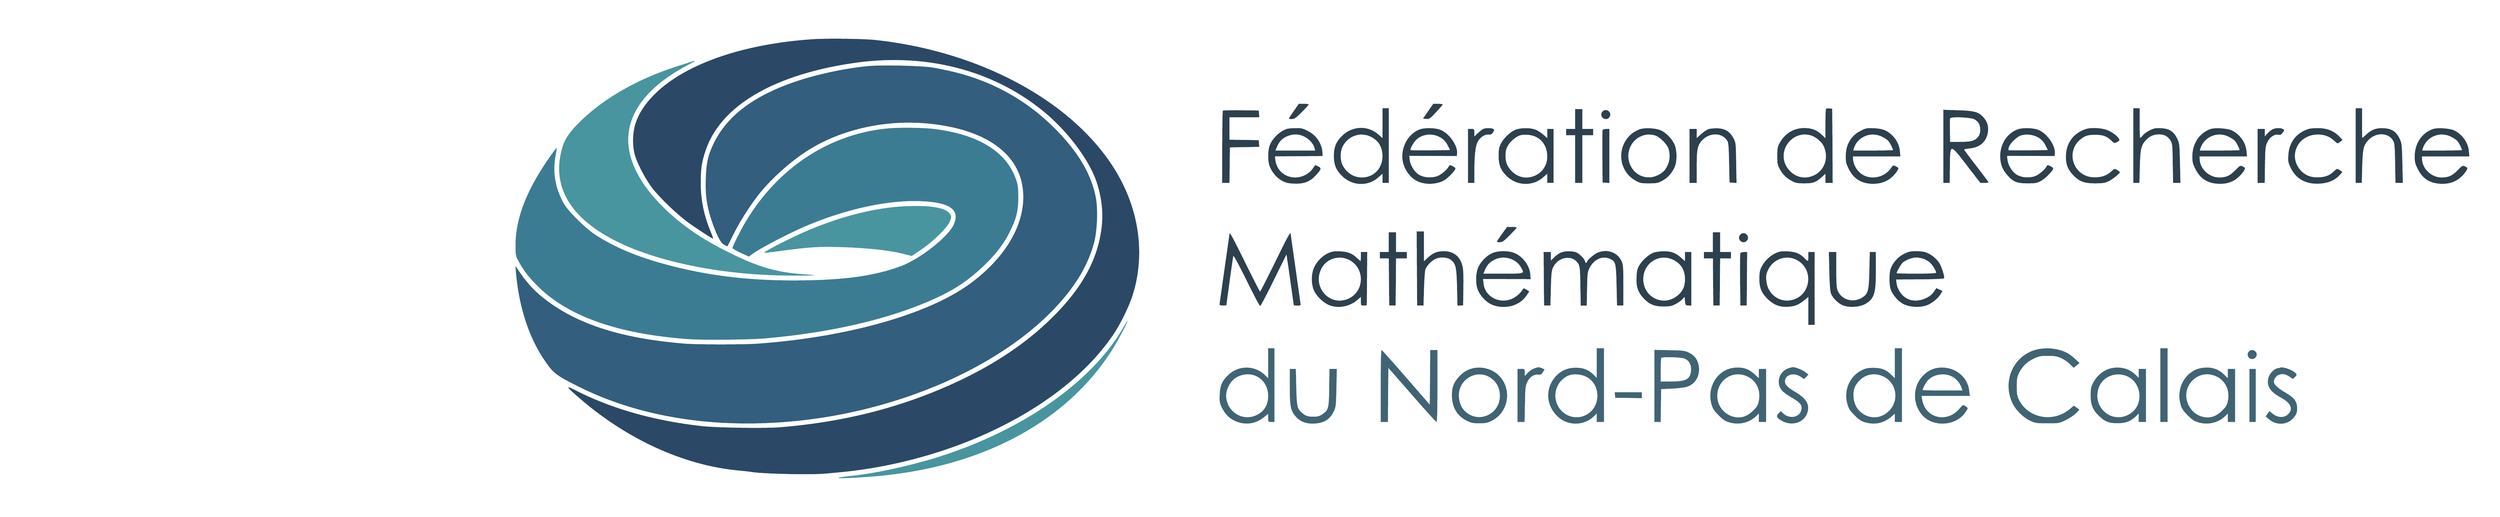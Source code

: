 % auteur du logo : Mathias Rousset
% version tikz : Kroum Tzanev
% date : 13 décembre 2015
\usetikzlibrary{svg.path}

%couleur du logo
\definecolor{logo1}{RGB}{72,149,159}
\definecolor{logo2}{RGB}{60,124,147}
\definecolor{logo3}{RGB}{51,94,125}
\definecolor{logo4}{RGB}{43,73,102}
% couleurs du texte
\definecolor{texte1}{RGB}{45,64,78}
\definecolor{texte2}{RGB}{64,100,116}

\begin{tikzpicture}[x=1pt,y=1pt]
  % logo size 2220x555 (rapport 4:1)
  \path (-20,-27.5) rectangle (2200,527.5);
  % Logo
  \begin{scope}
    \fill[logo1] svg{M202.0 469.0 c-1.4 -.4 -9.6 -3.1 -18.3 -5.9 -40.8 -13.3 -76.3 -33.2 -102.4 -57.5 -13.1 -12.3 -19.8 -21.2 -22.8 -30.6 -13.2 -42.1 5.9 -77.8 55.8 -104.0 46.3 -24.4 119.9 -39.6 194.7 -40.1 28.7 -.2 35.6 .2 20.1 1.2 -33.6 2.1 -54.5 8.3 -91.1 27.0 -28.0 14.3 -49.7 29.6 -68.5 48.4 -32.7 32.6 -44.9 65.6 -35.0 95.0 7.8 23.4 28.7 44.4 61.7 62.0 9.9 5.2 11.2 6.3 5.8 4.5z};
    \fill[logo4] svg{M337.0 493.9 c-78.0 -5.1 -142.6 -27.5 -176.6 -61.4 -10.4 -10.4 -17.1 -20.6 -21.0 -32.0 -3.3 -9.8 -3.8 -24.1 -1.1 -34.5 2.4 -9.4 11.6 -27.1 19.0 -37.0 8.6 -11.3 27.7 -29.7 40.7 -39.2 9.6 -6.9 26.3 -17.8 27.4 -17.8 .3 .0 -.9 3.3 -2.5 7.2 -7.9 19.3 -11.3 36.1 -11.2 55.8 .0 15.4 1.3 23.2 5.8 36.1 17.1 49.2 76.0 83.6 165.0 96.4 79.9 11.5 155.4 -8.3 211.6 -55.3 23.9 -20.0 45.9 -48.6 55.3 -71.8 6.7 -16.5 9.7 -36.9 7.8 -54.1 -3.8 -36.0 -20.7 -67.7 -53.7 -100.8 -34.7 -34.8 -79.6 -62.9 -136.5 -85.5 -51.7 -20.5 -106.8 -33.0 -167.0 -37.9 -17.0 -1.4 -70.8 -.6 -87.5 1.3 -52.0 5.9 -97.7 18.7 -137.6 38.6 -14.3 7.2 -14.1 6.6 2.6 -7.9 52.8 -45.7 115.8 -74.4 176.0 -80.1 6.1 -.6 12.1 -1.2 13.5 -1.5 12.2 -2.2 66.1 -3.5 82.7 -2.0 21.8 1.9 30.4 2.9 42.3 4.6 120.7 18.0 228.8 76.5 278.5 150.9 7.2 10.8 16.6 29.9 20.4 41.5 13.5 40.8 9.4 86.6 -11.5 127.5 -42.0 82.6 -150.6 145.0 -274.9 158.1 -13.2 1.3 -51.7 1.8 -67.5 .8z};
    \fill[logo3] svg{M398.4 464.0 c-24.4 -2.2 -55.5 -8.7 -79.3 -16.6 -47.5 -15.8 -77.7 -38.3 -92.7 -68.9 -6.6 -13.6 -8.6 -22.2 -9.1 -40.5 -.6 -18.2 1.3 -31.0 7.3 -48.2 5.3 -15.2 9.5 -23.0 13.5 -24.9 l3.3 -1.5 6.7 13.5 c7.3 14.7 18.9 32.8 29.2 45.7 14.6 18.0 37.2 37.8 56.2 49.3 37.1 22.4 84.7 32.6 131.0 28.1 67.0 -6.5 105.5 -36.3 105.5 -81.7 .0 -33.5 -21.0 -68.1 -58.2 -95.8 -46.1 -34.4 -136.3 -60.1 -236.8 -67.4 -15.1 -1.1 -67.6 -1.1 -81.0 .0 -63.5 5.2 -109.8 18.6 -144.5 41.7 -17.1 11.4 -27.7 21.6 -38.5 37.2 l-5.1 7.5 .6 -7.5 c3.3 -37.7 14.1 -71.1 31.1 -96.5 10.3 -15.4 13.0 -17.4 39.3 -30.6 69.1 -34.3 153.7 -47.2 244.9 -37.4 111.1 12.0 217.9 58.5 279.8 121.6 25.0 25.6 40.1 50.2 47.1 76.8 3.4 13.0 4.3 36.4 1.9 49.4 -4.9 26.0 -19.3 50.6 -44.9 76.5 -31.1 31.5 -68.7 52.8 -112.7 63.6 -8.0 1.9 -19.2 4.3 -25.0 5.1 -12.2 1.9 -55.4 2.8 -69.6 1.5z};
    \fill[logo2] svg{M422.0 394.8 c-64.6 -5.3 -122.0 -41.8 -158.4 -100.8 -6.1 -9.7 -16.6 -30.4 -16.6 -32.5 .0 -.6 4.1 -3.0 9.1 -5.3 l9.1 -4.2 3.1 2.4 c9.5 7.0 41.7 23.8 62.3 32.5 44.5 18.6 91.1 28.5 126.9 26.7 31.9 -1.5 42.7 -9.8 35.0 -26.5 -6.4 -13.7 -38.3 -38.5 -59.3 -46.1 -28.5 -10.4 -61.1 -15.0 -109.7 -15.5 -51.7 -.6 -96.0 4.1 -140.0 15.0 -37.5 9.2 -65.9 20.7 -89.4 36.1 -10.4 6.9 -29.2 25.4 -34.0 33.6 -9.9 17.0 -13.2 35.6 -9.6 54.4 .8 4.3 1.3 7.9 1.1 8.1 -.1 .2 -2.8 -3.2 -5.8 -7.4 -26.8 -37.4 -39.8 -70.3 -39.8 -100.6 .0 -10.9 .1 -11.7 3.1 -17.3 5.8 -10.9 11.1 -17.8 21.8 -28.5 33.7 -33.6 89.8 -53.3 168.1 -58.8 15.3 -1.1 67.2 -.6 83.5 .8 72.8 6.4 136.0 20.9 185.5 42.7 24.5 10.8 40.7 21.5 58.3 38.4 13.3 12.8 22.1 24.2 28.6 37.5 7.5 15.0 9.5 23.4 9.5 38.5 .0 11.0 -.3 13.4 -2.7 20.3 -10.6 30.5 -41.9 49.7 -90.9 55.7 -11.9 1.4 -36.1 1.8 -48.8 .8z};
    \fill[logo1] svg{M435.7 307.8 c-38.8 -2.3 -84.3 -15.6 -128.1 -37.5 -16.4 -8.1 -25.8 -13.4 -25.3 -14.0 .3 -.2 7.2 .5 15.3 1.6 32.7 4.5 44.9 5.4 66.9 4.7 31.1 -.8 56.5 -3.5 73.3 -7.8 l8.3 -2.1 10.2 6.9 c13.5 9.1 29.7 25.1 32.2 31.8 1.7 4.3 1.7 5.1 .4 7.4 -4.3 7.7 -22.7 10.8 -53.2 9.0z};
    \fill[logo1] svg{M679.9 171.1 c-36.6 -62.2 -118.2 -117.3 -215.9 -145.6 -30.1 -8.6 -60.2 -14.8 -85.5 -17.6 -29.0 -3.1 -8.8 -3.4 26.8 -.4 119.7 10.2 214.3 61.3 265.0 143.3 5.5 8.9 16.1 29.2 15.5 29.7 -.2 .1 -2.8 -4.1 -5.9 -9.4z};
  \end{scope}
  % Fédératoin de Recherche Mathématique
  \begin{scope}[texte1]
    \fill svg{M1007.2 238.8 l.3 -41.2 3.5 .0 3.5 .0 .6 19.0 c.3 10.4 1.0 20.1 1.6 21.5 1.8 4.1 6.3 8.8 10.6 11.1 5.6 2.8 14.5 2.2 18.3 -1.3 4.9 -4.5 5.6 -7.8 6.2 -29.9 l.5 -20.5 3.1 .1 3.1 .1 .3 19.8 c.2 15.5 -.1 21.0 -1.3 25.1 -2.9 10.0 -10.0 15.4 -20.3 15.4 -7.4 .0 -12.0 -1.9 -17.8 -7.2 l-4.4 -4.1 .0 16.7 .0 16.6 -4.0 .0 -4.0 .0 .2 -41.2z};
    \fill svg{M1010.7 393.6 c-11.6 -4.2 -19.7 -16.6 -19.7 -30.2 .0 -12.0 8.2 -24.5 18.8 -28.4 8.4 -3.2 19.8 -2.5 27.3 1.7 4.7 2.6 12.9 11.2 12.9 13.5 .0 .4 -1.4 1.5 -3.2 2.4 -2.9 1.5 -3.2 1.5 -4.1 -.2 -2.3 -4.3 -9.5 -10.1 -14.0 -11.3 -6.7 -1.9 -14.7 -1.0 -19.6 2.2 -4.9 3.3 -9.2 10.3 -9.9 16.3 l-.5 4.5 26.4 -.1 26.4 -.1 .3 2.9 c.9 8.9 -9.4 23.2 -19.3 26.5 -5.8 2.0 -16.5 2.1 -21.8 .3z m23.1 -9.3 c3.3 -2.0 5.4 -4.4 7.5 -8.3 l2.8 -5.5 -21.7 -.3 c-11.9 -.1 -21.9 .0 -22.2 .3 -1.0 1.0 3.1 8.4 6.3 11.5 6.9 6.7 18.6 7.7 27.3 2.3z};
    \fill svg{M1019.7 413.8 l-5.7 -8.3 3.6 -.3 c3.4 -.3 4.1 .2 10.8 7.4 3.9 4.2 7.3 8.1 7.4 8.5 .2 .5 -2.1 .9 -5.0 .9 l-5.4 .0 -5.7 -8.2z};
    \fill svg{M1080.5 393.8 c-1.1 -.6 -3.7 -2.7 -5.7 -4.6 l-3.8 -3.6 .0 4.2 c.0 4.1 -.1 4.2 -3.5 4.2 l-3.5 .0 .0 -30.0 .0 -30.0 3.5 .0 3.5 .0 .0 13.8 c.1 17.3 1.2 27.1 3.7 31.9 2.6 5.0 7.8 8.5 12.1 8.1 2.7 -.2 3.6 .2 5.0 2.5 1.5 2.4 1.5 2.9 .2 3.7 -2.0 1.3 -9.0 1.2 -11.5 -.2z};
    \fill svg{M1090.5 255.6 c-5.9 -2.8 -11.4 -8.3 -14.7 -14.6 -3.1 -6.0 -3.7 -17.7 -1.3 -24.9 2.4 -7.4 10.1 -15.4 17.1 -18.0 13.9 -5.2 29.9 -.7 37.4 10.7 l3.0 4.5 -3.2 1.9 c-2.9 1.8 -3.2 1.8 -4.0 .3 -2.4 -4.2 -7.2 -8.4 -12.0 -10.5 -14.2 -6.1 -30.2 2.5 -31.6 17.1 l-.5 5.0 26.4 -.1 26.4 -.1 -.3 4.8 c-.5 10.2 -9.1 21.4 -18.9 24.7 -7.1 2.4 -17.7 2.1 -23.8 -.8z m24.9 -8.0 c2.8 -1.6 5.6 -4.4 7.1 -7.0 4.6 -7.9 5.4 -7.6 -19.5 -7.6 l-22.0 .0 1.5 3.6 c2.5 6.0 5.3 9.1 10.8 11.9 6.8 3.5 15.3 3.1 22.1 -.9z};
    \fill svg{M1101.7 277.1 c-3.1 -4.4 -5.7 -8.2 -5.7 -8.5 .0 -.3 1.5 -.6 3.3 -.6 2.7 .0 4.5 1.2 11.0 7.8 4.2 4.2 7.7 8.1 7.7 8.5 .0 .4 -2.4 .7 -5.3 .7 l-5.3 .0 -5.7 -7.9z};
    \fill svg{M1117.3 393.3 c-5.8 -2.0 -13.6 -9.3 -16.7 -15.5 -2.2 -4.4 -2.6 -6.6 -2.6 -13.8 .0 -10.6 2.6 -16.7 10.1 -23.4 11.2 -10.1 28.1 -10.3 39.3 -.4 l4.6 4.0 .0 -5.1 .0 -5.1 3.5 .0 3.5 .0 .0 30.0 .0 30.0 -3.5 .0 -3.5 .0 .0 -5.1 .0 -5.1 -4.6 4.0 c-2.5 2.2 -6.6 4.8 -9.1 5.6 -5.7 2.0 -15.4 1.9 -21.0 -.1z m22.4 -8.2 c8.0 -4.1 12.3 -11.8 12.3 -22.2 -.1 -20.1 -24.3 -30.5 -38.8 -16.6 -5.4 5.2 -7.6 10.3 -7.6 17.7 .0 4.8 .6 7.6 2.2 10.7 2.5 4.8 8.5 10.1 13.3 12.0 4.6 1.7 13.7 1.0 18.6 -1.6z};
    \fill svg{M1167.0 256.4 c-1.9 -.8 -5.2 -3.1 -7.2 -5.2 l-3.8 -3.6 .0 4.7 .0 4.7 -4.0 .0 -4.0 .0 .2 -29.7 .3 -29.7 3.5 .0 3.5 .0 .5 19.5 c.5 17.6 .8 19.8 2.8 23.6 6.1 11.6 21.8 13.5 27.7 3.3 1.8 -3.2 2.0 -5.6 2.3 -25.0 l.4 -21.5 3.3 .0 3.3 .0 .4 18.5 c.3 17.3 .5 18.9 2.8 23.5 4.8 9.4 13.9 13.6 22.2 10.2 6.8 -2.9 7.2 -4.4 7.8 -29.6 l.5 -22.5 3.5 .0 3.5 .0 .0 22.5 c.0 20.8 -.2 22.7 -2.1 27.0 -4.4 9.5 -15.4 13.5 -25.9 9.5 -4.1 -1.6 -12.5 -8.8 -12.5 -10.7 .0 -.5 -.4 -.9 -1.0 -.9 -.5 .0 -1.0 .7 -1.0 1.5 .0 2.2 -6.1 8.6 -9.7 10.1 -4.3 1.8 -12.9 1.7 -17.3 -.2z};
    \fill svg{M1183.0 405.0 l.0 -11.0 -5.0 .0 -5.0 .0 .0 -3.5 .0 -3.5 5.0 .0 5.0 .0 .0 -26.5 .0 -26.5 4.0 .0 4.0 .0 .0 26.5 .0 26.5 6.0 .0 6.0 .0 .0 3.5 .0 3.5 -6.0 .0 -6.0 .0 .0 11.0 .0 11.0 -4.0 .0 -4.0 .0 .0 -11.0z};
    \fill svg{M1213.5 392.7 c-.3 -.7 -.4 -14.0 -.3 -29.7 l.3 -28.5 3.8 -.3 3.7 -.3 .0 30.0 .0 30.1 -3.5 .0 c-2.0 .0 -3.8 -.6 -4.0 -1.3z};
    \fill svg{M1254.7 393.6 c-25.0 -9.3 -27.9 -43.9 -4.7 -57.0 5.1 -2.9 6.2 -3.1 15.0 -3.1 8.7 .0 10.0 .3 14.9 3.0 5.9 3.3 10.0 7.7 13.3 14.5 3.2 6.5 3.1 19.6 -.1 26.2 -2.9 6.0 -8.7 12.1 -14.3 14.9 -5.4 2.8 -18.4 3.6 -24.1 1.5z m16.8 -6.7 c5.4 -1.5 13.9 -10.0 15.4 -15.4 1.6 -6.0 1.3 -12.5 -1.0 -17.5 -2.7 -6.0 -5.4 -8.8 -11.4 -11.6 -11.6 -5.5 -24.6 -.7 -30.1 11.0 -8.7 18.8 7.6 38.9 27.1 33.5z};
    \fill svg{M1270.3 256.4 c-5.3 -1.9 -12.6 -8.3 -16.0 -14.2 -2.2 -3.6 -2.8 -6.1 -3.1 -12.7 -.6 -10.5 1.4 -16.7 7.2 -23.2 6.7 -7.4 12.3 -9.8 22.6 -9.8 7.2 .0 9.2 .4 13.5 2.7 2.8 1.4 6.1 3.8 7.5 5.3 l2.5 2.7 .5 -4.8 c.5 -4.5 .6 -4.7 3.8 -4.8 l3.2 -.1 .0 29.8 .0 29.7 -3.5 .0 -3.5 .0 .0 -5.1 .0 -5.1 -4.1 3.7 c-6.2 5.5 -11.2 7.5 -19.4 7.4 -3.8 .0 -8.9 -.7 -11.2 -1.5z m21.2 -7.8 c9.0 -4.2 13.5 -11.4 13.5 -21.8 .0 -7.9 -2.4 -13.3 -7.9 -17.9 -15.6 -13.4 -38.5 -2.6 -38.5 18.1 .0 17.5 17.3 28.9 32.9 21.6z};
    \fill svg{M1331.2 393.8 c-1.9 -.6 -5.6 -3.1 -8.3 -5.6 l-4.9 -4.4 .0 5.1 .0 5.1 -4.0 .0 -4.0 .0 .0 -30.0 .0 -30.0 4.0 .0 4.0 .0 .0 17.6 c.0 19.4 .7 23.4 5.2 28.9 8.0 9.6 22.4 10.1 28.5 .8 1.6 -2.3 1.9 -5.7 2.3 -24.8 l.5 -22.0 3.8 -.3 3.9 -.3 -.4 22.3 c-.3 21.7 -.4 22.5 -2.9 27.3 -3.8 7.4 -9.2 10.9 -17.7 11.2 -3.7 .1 -8.2 -.3 -10.0 -.9z};
    \fill svg{M1336.0 268.0 l.0 -11.0 -5.0 .0 -5.0 .0 .0 -3.5 .0 -3.5 5.0 .0 5.0 .0 .2 -26.2 .3 -26.2 3.5 .0 3.5 .0 .3 26.2 .2 26.2 6.0 .0 6.0 .0 .0 3.5 .0 3.5 -6.0 .0 -6.0 .0 .0 11.0 .0 11.0 -4.0 .0 -4.0 .0 .0 -11.0z};
    \fill svg{M1366.5 255.7 c-.3 -.7 -.4 -14.0 -.3 -29.6 l.3 -28.5 3.5 .0 3.5 .0 .3 29.7 .2 29.7 -3.5 .0 c-2.0 .0 -3.8 -.6 -4.0 -1.3z};
    \fill svg{M1405.3 255.6 c-6.3 -3.0 -12.3 -9.0 -15.4 -15.4 -1.8 -3.6 -2.3 -6.5 -2.3 -12.7 -.1 -10.4 2.6 -16.6 10.0 -23.4 6.9 -6.3 13.2 -8.5 22.3 -7.9 7.3 .5 11.4 2.3 17.9 7.5 l4.2 3.4 .0 -15.5 .0 -15.6 3.5 .0 3.5 .0 .0 40.5 .0 40.5 -3.5 .0 -3.5 .0 .0 -5.0 c.0 -2.7 -.2 -5.0 -.5 -5.0 -.3 .0 -2.1 1.5 -3.9 3.3 -5.2 5.2 -10.0 7.1 -19.1 7.5 -6.8 .2 -8.8 -.1 -13.2 -2.2z m25.5 -8.3 c16.1 -9.9 14.3 -34.8 -2.9 -42.3 -15.2 -6.5 -31.3 3.6 -32.6 20.4 -.5 5.7 -.2 7.2 2.1 12.1 6.3 12.7 21.5 17.2 33.4 9.8z};
    \fill svg{M1461.7 416.4 c-.4 -.4 -.7 -7.9 -.7 -16.8 l.0 -16.0 -3.7 3.6 c-5.6 5.5 -11.5 7.8 -19.9 7.8 -11.8 .0 -21.7 -6.2 -27.6 -17.3 -1.9 -3.5 -2.3 -5.8 -2.3 -13.7 .0 -8.6 .3 -10.0 2.9 -14.8 3.3 -6.0 7.6 -10.1 13.9 -13.4 3.5 -1.9 5.8 -2.3 13.2 -2.3 10.0 .0 12.7 1.0 19.6 7.2 l3.9 3.5 .0 -5.1 .0 -5.1 4.0 .0 4.0 .0 -.2 41.3 -.3 41.2 -3.0 .3 c-1.7 .2 -3.4 .0 -3.8 -.4z m-16.6 -29.6 c4.6 -1.3 11.3 -6.8 13.4 -10.8 6.6 -12.8 2.2 -27.6 -9.9 -33.5 -10.7 -5.2 -22.4 -2.2 -29.5 7.6 -13.3 18.3 4.4 43.2 26.0 36.7z};
    \fill svg{M1465.3 236.3 c.2 -12.3 .9 -22.4 1.7 -24.8 1.7 -5.6 9.3 -12.8 15.3 -14.4 7.1 -2.0 17.5 -1.0 23.1 2.3 9.9 5.8 11.6 11.4 11.6 37.8 l.0 19.8 -3.4 .0 -3.3 .0 -.5 -20.2 c-.5 -22.9 -1.4 -26.2 -7.7 -30.3 -9.8 -6.3 -22.7 -3.0 -27.2 6.9 -1.6 3.5 -1.9 6.8 -1.9 23.9 l.0 19.7 -4.1 .0 -4.1 .0 .5 -20.7z};
    \fill svg{M1500.3 392.0 c-10.8 -5.4 -16.7 -15.3 -16.7 -28.0 -.1 -6.6 .4 -8.5 3.2 -14.3 5.6 -11.3 14.3 -16.7 27.2 -16.7 8.2 .0 15.0 2.4 20.4 7.1 4.0 3.5 7.6 8.4 7.6 10.3 .0 .3 -1.3 1.2 -2.9 2.0 -2.8 1.5 -2.9 1.5 -5.2 -1.9 -8.0 -11.7 -25.4 -14.1 -35.2 -4.7 -3.8 3.6 -6.7 9.4 -7.0 14.0 l-.2 3.7 26.4 .0 26.3 .0 -.5 5.6 c-.6 6.6 -3.4 12.5 -8.2 17.4 -5.8 5.8 -10.9 7.8 -20.5 8.3 -7.9 .3 -8.9 .2 -14.7 -2.8z m23.2 -6.4 c2.8 -1.3 6.0 -3.4 7.2 -4.7 1.9 -2.1 5.3 -8.7 5.3 -10.4 .0 -.3 -9.9 -.5 -22.1 -.5 l-22.0 .0 .6 2.3 c4.0 12.9 18.5 19.2 31.0 13.3z};
    \fill svg{M1548.2 254.9 c-6.6 -3.2 -12.3 -9.7 -14.8 -16.7 -1.7 -4.8 -1.7 -17.6 .0 -22.4 2.2 -6.3 8.1 -13.2 13.7 -16.3 6.8 -3.6 16.9 -4.5 25.1 -2.1 6.0 1.7 13.9 7.9 17.0 13.3 l1.7 3.0 -3.3 1.6 -3.4 1.6 -2.6 -3.9 c-5.1 -7.8 -17.9 -12.0 -27.1 -9.0 -7.7 2.5 -13.9 10.8 -14.7 19.5 l-.3 3.0 26.5 .2 c16.7 .1 26.6 .6 26.8 1.2 .7 2.2 -3.0 13.5 -5.8 17.6 -3.3 4.8 -9.5 9.5 -14.9 11.3 -1.9 .7 -6.6 1.2 -10.6 1.2 -6.0 .0 -8.2 -.5 -13.3 -3.1z m21.9 -5.4 c2.4 -.9 5.7 -2.8 7.2 -4.3 2.8 -2.7 6.7 -9.1 6.7 -11.2 .0 -.6 -7.4 -1.0 -22.0 -1.0 -12.1 .0 -22.0 .2 -22.0 .5 .0 1.4 5.0 10.2 6.7 11.7 3.1 2.9 10.6 5.8 14.9 5.8 2.3 .0 6.1 -.7 8.5 -1.5z};
    \fill svg{M1592.0 374.6 l.0 -40.6 3.5 .0 3.5 .0 .2 18.8 c.4 25.4 -.1 25.4 19.2 .3 l14.7 -19.1 4.4 .0 c2.5 .0 4.5 .3 4.5 .8 .0 .4 -6.1 8.5 -13.5 18.1 -7.4 9.6 -13.5 17.8 -13.5 18.1 .0 .4 2.6 1.0 5.8 1.3 11.2 1.0 18.3 6.8 20.4 16.8 1.4 6.9 -.1 12.5 -4.5 17.6 -5.5 6.2 -9.8 7.5 -28.3 8.1 l-16.4 .5 .0 -40.7z m34.7 30.1 c1.8 -1.0 3.9 -3.1 4.8 -4.7 2.2 -4.3 1.9 -11.2 -.6 -14.4 -3.8 -4.8 -7.3 -5.9 -19.9 -6.0 l-11.5 -.1 -.3 12.4 c-.1 6.9 .0 13.1 .3 13.9 .8 2.1 22.8 1.2 27.2 -1.1z};
    \fill svg{M1674.7 393.6 c-12.4 -4.5 -20.4 -17.6 -19.5 -32.0 .5 -8.1 2.9 -13.5 8.5 -19.7 6.2 -6.8 10.2 -8.4 21.8 -8.4 9.3 .0 10.4 .2 15.5 3.1 4.8 2.7 13.0 11.3 13.0 13.6 .0 .4 -1.4 1.5 -3.2 2.4 -2.9 1.5 -3.2 1.5 -4.1 -.2 -2.3 -4.3 -9.5 -10.1 -14.0 -11.3 -6.7 -1.9 -14.7 -1.0 -19.6 2.2 -4.9 3.3 -9.2 10.3 -9.9 16.3 l-.5 4.5 26.4 -.1 26.4 -.1 .3 2.9 c.9 8.9 -9.4 23.2 -19.3 26.5 -5.8 2.0 -16.5 2.1 -21.8 .3z m23.1 -9.3 c3.3 -2.0 5.4 -4.4 7.5 -8.3 l2.8 -5.5 -21.7 -.3 c-11.9 -.1 -21.9 -.1 -22.1 .2 -.2 .2 -.1 1.6 .3 3.0 1.0 4.0 8.4 11.5 12.9 13.2 6.0 2.2 14.6 1.2 20.3 -2.3z};
    \fill svg{M1751.0 394.1 c-13.7 -4.2 -22.1 -14.8 -22.8 -28.8 -.5 -9.6 1.6 -15.8 7.6 -22.2 7.0 -7.5 12.5 -9.6 24.7 -9.6 8.1 .0 10.9 .4 14.6 2.1 4.4 2.1 12.9 8.8 12.9 10.3 .0 .4 -1.3 1.4 -2.9 2.4 -2.9 1.7 -3.0 1.7 -6.2 -1.3 -4.9 -4.4 -9.7 -6.4 -17.0 -6.8 -27.0 -1.7 -36.8 32.8 -12.9 45.4 2.5 1.3 5.7 1.9 11.5 1.9 8.9 .0 13.1 -1.5 18.3 -6.6 3.0 -2.9 3.1 -3.0 6.2 -1.4 2.5 1.3 2.9 1.9 2.1 3.4 -1.9 3.4 -7.9 7.9 -13.6 10.0 -5.7 2.2 -17.3 2.8 -22.5 1.2z};
    \fill svg{M1803.0 375.5 l.0 -41.5 3.4 .0 3.3 .0 .5 18.3 c.6 20.1 1.4 23.6 7.1 29.6 4.0 4.2 8.4 6.1 14.2 6.1 5.9 .0 9.7 -2.0 12.7 -6.7 2.2 -3.6 2.3 -4.8 2.6 -25.5 l.4 -21.8 4.0 .0 4.1 .0 -.5 21.9 c-.5 21.5 -.6 22.1 -3.2 27.6 -3.9 7.8 -8.6 10.8 -17.7 11.3 -5.9 .4 -7.7 .0 -12.4 -2.2 -3.0 -1.5 -6.5 -4.0 -7.9 -5.7 -1.4 -1.6 -2.7 -2.9 -3.0 -2.9 -.3 .0 -.6 7.4 -.6 16.5 l.0 16.5 -3.5 .0 -3.5 .0 .0 -41.5z};
    \fill svg{M1888.5 393.8 c-12.1 -4.5 -19.8 -16.0 -19.9 -29.8 -.1 -6.6 .3 -8.4 3.2 -14.2 5.7 -11.6 14.3 -16.8 27.7 -16.8 8.1 .0 14.4 2.3 20.0 7.2 3.9 3.4 7.5 8.3 7.5 10.2 .0 .3 -1.2 1.2 -2.6 1.9 -2.5 1.3 -2.8 1.2 -8.3 -4.4 -6.0 -6.1 -10.0 -7.9 -17.9 -7.9 -10.8 .0 -20.9 9.3 -21.5 19.8 l-.2 3.7 26.4 .0 26.3 .0 -.5 5.6 c-.8 9.6 -6.9 18.4 -16.0 23.1 -4.9 2.5 -19.2 3.5 -24.2 1.6z m20.0 -8.2 c2.8 -1.3 6.0 -3.4 7.2 -4.7 1.9 -2.1 5.3 -8.7 5.3 -10.4 .0 -.3 -9.9 -.5 -22.1 -.5 l-22.0 .0 .6 2.3 c4.0 12.9 18.5 19.2 31.0 13.3z};
    \fill svg{M1957.5 393.5 c-1.6 -.9 -4.2 -3.0 -5.7 -4.7 l-2.8 -3.2 .0 4.2 .0 4.2 -4.0 .0 -4.0 .0 .0 -30.0 .0 -30.0 3.9 .0 4.0 .0 .3 20.3 c.3 18.8 .5 20.5 2.6 24.9 2.8 5.8 8.0 9.3 12.2 8.4 2.4 -.4 3.3 .0 5.0 2.4 2.0 2.9 2.0 2.9 .1 3.9 -2.8 1.6 -8.1 1.3 -11.6 -.4z};
    \fill svg{M1998.0 394.1 c-13.8 -4.3 -22.1 -14.9 -22.8 -29.4 -.4 -7.2 -.1 -8.4 2.8 -14.3 5.9 -12.1 17.0 -18.1 31.9 -17.2 9.1 .5 16.0 3.3 21.4 8.6 2.0 2.0 3.7 3.9 3.7 4.2 .0 .3 -1.3 1.3 -2.9 2.3 -2.9 1.7 -2.9 1.7 -6.2 -1.4 -5.0 -4.6 -8.7 -6.2 -16.4 -6.7 -9.0 -.6 -15.9 2.1 -21.1 8.2 -13.1 15.3 -3.4 37.7 17.0 39.3 8.0 .7 14.9 -1.5 20.1 -6.2 2.0 -1.9 4.0 -3.5 4.4 -3.5 .3 .0 1.7 .9 3.1 1.9 l2.4 1.9 -4.4 4.5 c-6.0 5.9 -13.7 8.7 -23.3 8.6 -4.0 .0 -8.3 -.4 -9.7 -.8z};
    \fill svg{M2050.0 375.5 l.0 -41.5 3.4 .0 3.3 .0 .5 18.3 c.6 20.1 1.4 23.6 7.1 29.6 8.3 8.7 22.3 8.2 27.4 -1.1 1.5 -2.8 1.8 -6.5 2.1 -25.0 l.4 -21.8 4.0 .0 4.1 .0 -.5 21.9 c-.5 21.5 -.6 22.1 -3.2 27.6 -3.8 7.6 -8.6 10.8 -17.3 11.3 -8.0 .5 -13.5 -1.4 -19.3 -6.8 -2.4 -2.2 -4.5 -4.0 -4.7 -4.0 -.1 .0 -.3 7.4 -.3 16.5 l.0 16.5 -3.5 .0 -3.5 .0 .0 -41.5z};
    \fill svg{M2135.5 393.8 c-12.1 -4.5 -19.8 -16.0 -19.9 -29.8 -.1 -6.6 .3 -8.4 3.2 -14.2 5.7 -11.6 14.3 -16.8 27.7 -16.8 8.1 .0 14.4 2.3 20.0 7.2 3.9 3.4 7.5 8.3 7.5 10.2 .0 .3 -1.2 1.2 -2.6 1.9 -2.5 1.3 -2.8 1.2 -8.3 -4.4 -6.0 -6.1 -10.0 -7.9 -17.9 -7.9 -10.8 .0 -20.9 9.3 -21.5 19.8 l-.2 3.7 26.4 .0 26.3 .0 -.5 5.6 c-.8 9.6 -6.9 18.4 -16.0 23.1 -4.9 2.5 -19.2 3.5 -24.2 1.6z m20.0 -8.2 c2.8 -1.3 6.0 -3.4 7.2 -4.7 1.9 -2.1 5.3 -8.7 5.3 -10.4 .0 -.3 -9.9 -.5 -22.1 -.5 l-22.0 .0 .6 2.3 c4.0 12.9 18.5 19.2 31.0 13.3z};
    \fill svg{M791.7 414.4 c-.4 -.4 -.7 -18.7 -.7 -40.6 l.0 -39.8 4.0 .0 4.0 .0 .2 19.8 .3 19.7 16.3 .3 16.3 .3 -.3 3.7 -.3 3.7 -16.2 .3 -16.3 .2 .0 12.5 .0 12.5 16.6 .0 16.5 .0 -.3 3.8 -.3 3.7 -19.6 .3 c-10.7 .1 -19.8 -.1 -20.2 -.4z};
    \fill svg{M799.0 277.2 c.0 -.4 -2.5 -18.1 -5.5 -39.2 -3.0 -21.1 -5.5 -38.8 -5.5 -39.4 .0 -.6 1.7 -1.1 3.7 -1.0 l3.8 .1 3.6 26.4 c2.0 14.5 3.8 27.3 4.1 28.4 .3 1.4 5.0 -7.2 14.7 -26.7 7.8 -15.9 14.6 -28.8 15.2 -28.8 .5 .0 7.3 12.9 15.1 28.8 l14.2 28.7 .9 -6.5 c.6 -3.6 2.4 -16.3 4.1 -28.4 l3.1 -21.9 3.8 -.2 c2.3 -.1 3.7 .3 3.7 1.0 .0 .6 -2.5 18.4 -5.5 39.5 -3.0 21.1 -5.5 38.7 -5.5 39.2 .0 3.2 -3.5 -3.1 -17.4 -31.7 -8.8 -17.9 -16.2 -32.5 -16.6 -32.5 -.4 .0 -7.7 14.4 -16.4 32.0 -14.1 28.6 -17.6 35.1 -17.6 32.2z};
    \fill svg{M863.0 394.1 c-8.0 -2.5 -16.7 -10.9 -19.4 -18.8 -2.0 -5.9 -2.1 -16.7 -.1 -22.3 2.4 -6.7 7.8 -13.3 13.7 -16.5 4.2 -2.3 6.8 -3.0 13.3 -3.3 10.7 -.5 17.5 1.9 23.8 8.6 6.9 7.5 7.2 8.6 3.3 10.5 l-3.3 1.5 -3.0 -4.2 c-4.1 -5.8 -11.8 -9.6 -19.2 -9.6 -12.2 .1 -21.1 8.3 -22.3 20.5 l-.3 3.0 26.5 .2 26.5 .2 -.2 3.2 c-.5 10.5 -6.6 19.7 -16.2 24.6 -5.5 2.9 -7.2 3.3 -13.4 3.2 -4.0 .0 -8.3 -.4 -9.7 -.8z m16.1 -7.3 c6.8 -2.2 13.0 -8.4 14.4 -14.0 l.7 -2.8 -22.1 .0 -22.1 .0 1.5 3.6 c2.5 6.1 5.6 9.6 10.9 12.0 5.6 2.6 11.4 3.0 16.7 1.2z};
    \fill svg{M870.6 414.1 c-3.1 -4.3 -5.6 -8.2 -5.6 -8.5 .0 -.3 1.5 -.6 3.3 -.6 2.7 .0 4.5 1.2 11.0 7.8 4.2 4.2 7.7 8.1 7.7 8.5 .0 .4 -2.4 .7 -5.4 .7 l-5.5 .0 -5.5 -7.9z};
    \fill svg{M908.5 255.7 c-6.6 -3.2 -12.2 -8.9 -15.4 -15.7 -3.4 -7.5 -3.5 -18.1 -.2 -25.8 3.1 -6.8 11.3 -14.4 18.2 -16.7 10.2 -3.4 21.9 -.8 30.4 6.6 l3.5 3.1 .0 -4.8 c.0 -4.9 .0 -4.9 3.2 -4.8 l3.3 .1 .3 29.6 .2 29.7 -3.5 .0 -3.5 .0 .0 -5.0 c.0 -2.7 -.2 -5.0 -.4 -5.0 -.2 .0 -1.9 1.5 -3.9 3.3 -5.5 5.3 -10.2 7.1 -19.2 7.5 -6.8 .2 -8.7 -.1 -13.0 -2.1z m25.1 -8.3 c16.4 -10.1 14.7 -34.8 -2.7 -42.4 -22.2 -9.5 -41.9 15.9 -28.2 36.3 6.6 9.7 20.6 12.5 30.9 6.1z};
    \fill svg{M969.0 400.4 l.0 -16.6 -4.6 4.0 c-11.8 10.5 -29.0 9.7 -40.5 -1.7 -6.6 -6.6 -8.9 -12.4 -8.9 -22.1 .0 -9.7 2.3 -15.5 8.9 -22.1 11.5 -11.4 28.7 -12.2 40.5 -1.7 l4.6 4.0 .0 -5.1 .0 -5.1 3.5 .0 3.5 .0 .0 41.5 .0 41.5 -3.5 .0 -3.5 .0 .0 -16.6z m-13.5 -14.8 c8.9 -4.1 13.5 -11.6 13.5 -22.0 -.1 -13.6 -9.8 -23.6 -23.0 -23.6 -9.0 .0 -16.7 4.9 -21.3 13.5 -2.9 5.5 -2.9 15.4 .1 21.2 5.9 11.5 19.3 16.2 30.7 10.9z};
    \fill svg{M976.0 268.0 l.0 -11.0 -5.0 .0 -5.0 .0 .0 -3.5 .0 -3.5 5.0 .0 5.0 .0 .2 -26.2 .3 -26.2 3.5 .0 3.5 .0 .3 26.2 .2 26.2 6.0 .0 6.0 .0 .0 3.5 .0 3.5 -6.0 .0 -6.0 .0 .0 11.0 .0 11.0 -4.0 .0 -4.0 .0 .0 -11.0z};
    \fill svg{M1217,410 m5,0 c0,2.761 -2.239,5 -5,5 -2.761,0 -5,-2.239 -5,-5 0,-2.761 2.239,-5 5,-5 2.761,0 5,2.239 5,5z};
    \fill svg{M1370,273 m5,0 c0,2.761 -2.239,5 -5,5 -2.761,0 -5,-2.239 -5,-5 0,-2.761 2.239,-5 5,-5 2.761,0 5,2.239 5,5z};
  \end{scope}
  % du Nord-Pas de Calais
  \begin{scope}[texte2]
    \fill svg{M1070.9 128.0 c-6.7 -1.2 -12.1 -4.3 -17.2 -10.0 -6.1 -6.7 -8.1 -12.9 -7.5 -22.9 .7 -12.1 6.3 -20.7 16.6 -25.8 4.8 -2.4 7.0 -2.8 13.7 -2.8 6.7 .0 8.9 .4 13.7 2.8 18.8 9.2 23.1 35.0 8.3 50.1 -6.9 7.0 -17.7 10.4 -27.6 8.6z m14.6 -8.9 c8.9 -4.0 13.9 -12.1 13.9 -22.1 .0 -21.3 -25.1 -31.6 -39.6 -16.3 -5.8 6.1 -7.8 17.6 -4.3 25.8 4.9 11.9 18.8 17.7 30.0 12.6z};
    \fill svg{M1137.5 127.5 c-2.2 -.8 -5.5 -3.0 -7.2 -4.9 l-3.3 -3.6 .0 4.0 c.0 4.0 .0 4.0 -4.0 4.0 l-4.0 .0 .0 -29.5 .0 -29.5 3.9 .0 3.9 .0 .4 19.8 c.3 17.7 .5 20.2 2.5 24.4 2.6 5.8 7.3 9.0 12.2 8.5 2.9 -.3 3.6 .1 5.2 2.7 l1.9 3.1 -2.7 1.2 c-3.5 1.5 -3.9 1.5 -8.8 -.2z};
    \fill svg{M1207.0 133.5 l.0 -16.6 -3.7 3.7 c-5.5 5.5 -11.4 7.8 -20.1 7.7 -9.1 -.1 -16.3 -3.4 -22.1 -10.0 -11.8 -13.3 -10.5 -32.5 3.0 -44.7 11.3 -10.2 28.5 -9.9 39.7 .7 l3.2 3.1 .0 -4.7 .0 -4.7 4.0 .0 4.0 .0 .0 41.0 .0 41.0 -4.0 .0 -4.0 .0 .0 -16.5z m-12.3 -14.9 c15.9 -7.4 17.6 -31.0 3.1 -41.2 -11.5 -8.1 -27.5 -4.1 -34.0 8.5 -6.6 12.6 -1.2 28.1 11.6 33.7 5.0 2.2 13.4 1.7 19.3 -1.0z};
    \fill svg{M1227.2 97.9 l.3 -3.0 14.8 -.2 14.7 -.2 .0 3.3 .0 3.2 -15.1 .0 -15.0 .0 .3 -3.1z};
    \fill svg{M1271.0 108.1 l.0 -40.1 3.5 .0 3.5 .0 .2 18.3 .3 18.2 12.0 .6 c6.6 .3 14.0 1.2 16.5 2.0 9.9 3.0 15.5 13.4 13.0 24.5 -1.4 6.4 -4.8 10.6 -10.7 13.5 -4.3 2.2 -6.4 2.4 -21.5 2.7 l-16.8 .4 .0 -40.1z m33.5 30.5 c5.1 -2.2 7.7 -6.9 7.2 -13.3 -.7 -9.8 -5.3 -12.3 -22.2 -12.3 l-11.5 .0 .0 12.8 c.0 7.1 .3 13.2 .7 13.5 1.3 1.4 22.3 .7 25.8 -.7z};
    \fill svg{M1357.7 128.0 c-17.5 -3.0 -28.6 -22.2 -23.2 -40.5 1.3 -4.8 2.8 -7.0 7.9 -12.1 5.1 -5.1 7.3 -6.6 12.1 -7.9 10.4 -3.1 21.6 -.5 29.3 6.8 l3.2 3.1 .0 -4.7 .0 -4.7 4.0 .0 4.0 .0 .0 29.5 .0 29.5 -4.0 .0 -4.0 .0 .0 -5.1 .0 -5.2 -4.6 4.2 c-7.0 6.6 -14.7 8.8 -24.7 7.1z m17.1 -9.6 c9.8 -4.9 14.6 -15.5 12.2 -27.1 -1.0 -4.7 -2.0 -6.5 -6.4 -10.8 -7.2 -7.2 -15.1 -9.2 -23.9 -6.1 -9.5 3.4 -15.9 12.4 -15.9 22.6 .0 18.1 17.9 29.4 34.0 21.4z};
    \fill svg{M1419.5 127.5 c-10.1 -3.6 -13.7 -16.3 -6.8 -24.5 1.4 -1.7 6.0 -5.1 10.3 -7.5 10.8 -6.3 13.0 -9.4 10.8 -15.5 -2.5 -7.3 -13.3 -8.7 -19.8 -2.5 l-2.6 2.5 -2.4 -2.5 c-3.0 -3.1 -2.2 -5.0 3.6 -8.2 11.4 -6.5 25.0 -2.0 28.4 9.4 2.7 8.8 -1.3 15.4 -13.3 22.5 -8.6 5.0 -11.7 8.2 -11.7 12.0 .0 7.4 9.8 10.3 17.4 5.2 l3.8 -2.6 2.5 2.4 2.4 2.5 -3.6 2.8 c-3.3 2.5 -11.1 5.6 -13.9 5.5 -.6 -.1 -2.9 -.7 -5.1 -1.5z};
    \fill svg{M1538.0 133.3 l.0 -16.6 -3.7 3.6 c-5.7 5.8 -11.1 7.9 -19.9 7.9 -6.0 .0 -8.5 -.5 -12.8 -2.6 -13.9 -6.8 -20.6 -22.6 -16.1 -38.1 1.3 -4.8 2.8 -7.0 7.9 -12.1 5.1 -5.1 7.3 -6.6 12.1 -7.9 10.4 -3.1 20.6 -.7 29.0 6.6 l3.5 3.1 .0 -4.6 .0 -4.6 4.0 .0 4.0 .0 .0 41.0 .0 41.0 -4.0 .0 -4.0 .0 .0 -16.7z m-12.2 -14.9 c15.2 -7.6 17.5 -28.3 4.2 -39.7 -14.6 -12.4 -36.6 -2.7 -37.8 16.8 -.5 7.8 .8 12.0 5.5 17.5 7.1 8.2 18.1 10.4 28.1 5.4z};
    \fill svg{M1584.6 128.0 c-6.5 -1.2 -13.3 -5.5 -17.7 -11.4 -9.5 -12.5 -8.3 -30.8 2.6 -42.0 12.4 -12.6 36.1 -10.8 46.5 3.5 1.6 2.3 3.0 4.6 3.0 5.0 .0 .5 -1.2 1.6 -2.6 2.5 -2.6 1.7 -2.6 1.7 -6.6 -3.0 -14.0 -16.4 -38.1 -10.4 -41.4 10.3 l-.7 4.1 26.8 .0 26.8 .0 -.6 5.5 c-1.7 17.0 -18.2 28.6 -36.1 25.5z m15.2 -8.6 c6.1 -2.5 10.6 -7.6 12.6 -14.1 l.7 -2.3 -22.0 .0 c-12.2 .0 -22.1 .2 -22.1 .5 .0 1.9 3.5 8.5 5.8 10.9 5.8 6.2 16.9 8.4 25.0 5.0z};
    \fill svg{M1695.0 148.4 c-25.5 -6.8 -38.0 -35.6 -26.0 -60.0 3.7 -7.5 11.9 -15.5 19.7 -19.2 5.4 -2.5 6.8 -2.7 18.9 -2.7 13.0 .0 13.0 .0 20.5 3.7 4.0 2.0 9.1 5.4 11.2 7.5 l3.7 3.9 -3.0 2.3 -3.1 2.2 -4.1 -3.5 c-18.4 -15.8 -46.6 -10.8 -56.9 10.1 -2.0 4.1 -2.4 6.3 -2.4 14.8 .0 8.4 .4 10.7 2.3 14.6 3.6 7.4 8.7 12.5 16.0 16.1 6.1 3.0 7.4 3.3 16.2 3.3 8.2 .0 10.3 -.4 15.1 -2.6 3.2 -1.5 7.5 -4.5 9.6 -6.6 l4.0 -4.0 3.2 2.6 3.3 2.7 -5.0 4.6 c-2.7 2.5 -6.8 5.6 -9.0 6.7 -9.8 5.0 -23.4 6.4 -34.2 3.5z};
    \fill svg{M1779.7 128.0 c-9.2 -1.6 -17.8 -8.6 -22.1 -17.9 -1.6 -3.6 -2.1 -6.5 -2.0 -13.1 .0 -10.2 2.6 -16.1 9.9 -22.9 6.5 -6.0 10.5 -7.5 20.0 -7.5 8.9 .0 14.3 2.0 20.3 7.7 l3.2 3.1 .0 -4.7 .0 -4.7 4.0 .0 4.0 .0 .0 29.5 .0 29.5 -4.0 .0 -4.0 .0 .0 -5.0 .0 -5.1 -3.7 3.7 c-6.4 6.4 -15.8 9.1 -25.6 7.4z m17.0 -9.4 c15.7 -7.4 17.8 -31.1 3.6 -40.9 -19.2 -13.2 -42.9 4.7 -36.1 27.4 3.9 13.2 19.4 19.6 32.5 13.5z};
    \fill svg{M1833.0 109.0 l.0 -41.0 4.0 .0 4.0 .0 .0 41.0 .0 41.0 -4.0 .0 -4.0 .0 .0 -41.0z};
    \fill svg{M1878.7 128.0 c-17.5 -3.0 -28.6 -22.2 -23.2 -40.5 1.3 -4.8 2.8 -7.0 7.9 -12.1 5.1 -5.1 7.3 -6.6 12.1 -7.9 10.4 -3.1 21.6 -.5 29.3 6.8 l3.2 3.1 .0 -4.7 .0 -4.7 4.0 .0 4.0 .0 .0 29.5 .0 29.5 -4.0 .0 -4.0 .0 .0 -5.2 .0 -5.2 -4.2 4.1 c-6.7 6.6 -15.1 9.0 -25.1 7.3z m17.1 -9.6 c9.8 -4.9 14.6 -15.5 12.2 -27.1 -1.0 -4.7 -2.0 -6.5 -6.4 -10.8 -7.2 -7.2 -15.1 -9.2 -23.9 -6.1 -5.9 2.2 -10.3 6.2 -13.3 12.1 -10.1 20.8 10.8 42.2 31.4 31.9z};
    \fill svg{M1932.0 97.5 l.0 -29.5 3.5 .0 3.5 .0 .0 29.5 .0 29.5 -3.5 .0 -3.5 .0 .0 -29.5z};
    \fill svg{M1966.5 128.5 c-.5 -.2 -2.2 -.6 -3.7 -.9 -3.8 -.8 -8.6 -6.0 -9.8 -10.7 -2.3 -8.6 2.0 -15.4 13.8 -21.7 10.4 -5.6 13.7 -11.8 9.2 -17.5 -4.4 -5.5 -12.4 -5.6 -18.9 -.1 l-2.9 2.4 -2.1 -2.9 -2.1 -2.9 3.5 -3.0 c8.1 -7.2 20.0 -6.8 26.9 .8 4.1 4.6 5.0 7.4 4.4 13.5 -.7 6.2 -3.9 9.9 -12.9 15.1 -7.7 4.5 -12.9 9.2 -12.9 11.9 .0 2.6 2.2 6.3 4.4 7.4 4.4 2.2 8.4 1.7 13.1 -1.5 l3.8 -2.5 2.3 2.2 c1.9 1.7 2.1 2.5 1.2 3.6 -3.0 3.7 -13.9 7.9 -17.3 6.8z};
    \fill svg{M842.0 133.3 l.0 -16.7 -3.7 3.6 c-11.3 11.0 -29.3 11.0 -40.6 .0 -6.9 -6.6 -9.0 -11.4 -9.5 -21.3 -.4 -7.7 -.1 -9.4 2.0 -14.1 3.4 -7.3 7.9 -12.2 14.3 -15.3 10.9 -5.4 22.8 -4.1 32.4 3.5 l5.1 4.0 .0 -4.5 c.0 -4.5 .0 -4.5 3.5 -4.5 l3.5 .0 .0 41.0 .0 41.0 -3.5 .0 -3.5 .0 .0 -16.7z m-14.2 -13.9 c8.8 -3.6 14.1 -12.0 14.2 -22.2 .0 -10.1 -4.0 -17.1 -12.3 -21.3 -14.6 -7.5 -31.7 1.6 -34.2 18.2 -.8 5.6 .6 11.0 4.4 17.0 5.4 8.5 18.2 12.4 27.9 8.3z};
    \fill svg{M866.0 107.7 c.0 -22.9 1.0 -27.6 7.2 -34.3 5.2 -5.6 12.2 -7.9 21.5 -7.1 10.5 1.0 16.3 5.1 20.5 14.2 2.0 4.5 2.2 6.9 2.6 25.8 l.4 20.7 -4.0 .0 -4.1 .0 -.3 -20.7 c-.3 -23.5 -.8 -25.3 -7.8 -29.9 -3.1 -2.1 -5.1 -2.6 -9.8 -2.6 -6.2 .0 -9.1 1.0 -13.0 4.6 -5.0 4.5 -5.5 6.8 -6.0 28.4 l-.5 20.2 -3.3 .0 -3.4 .0 .0 -19.3z};
    \fill svg{M967.0 108.0 l.0 -40.0 4.0 .0 4.0 .0 .2 30.1 .3 30.1 26.3 -30.1 c14.4 -16.6 26.7 -30.1 27.2 -30.1 .6 .0 1.0 14.0 1.0 40.0 l.0 40.0 -4.0 .0 -4.0 .0 -.2 -30.4 -.3 -30.4 -26.4 30.4 c-14.5 16.7 -26.7 30.4 -27.2 30.4 -.5 .0 -.9 -17.2 -.9 -40.0z};
    \fill svg{M1935,143 m5,0 c0,2.761 -2.239,5 -5,5 -2.761,0 -5,-2.239 -5,-5 0,-2.761 2.239,-5 5,-5 2.761,0 5,2.239 5,5z};
  \end{scope}
\end{tikzpicture}
